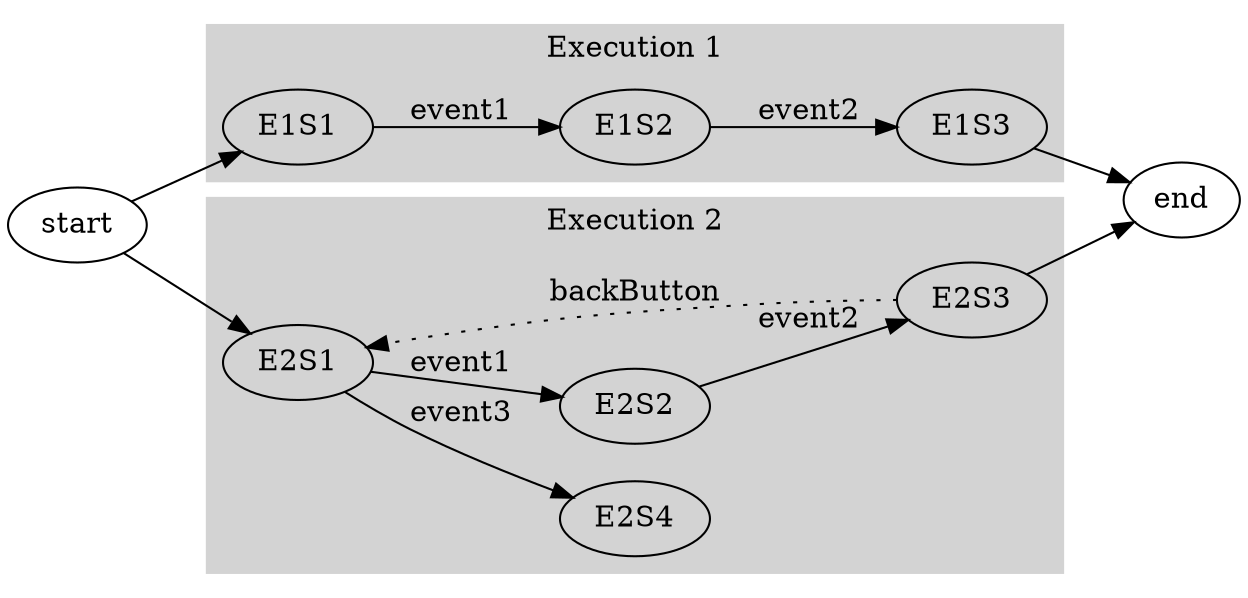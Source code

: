 digraph G {
	graph [layout=dot rankdir=LR]
	label=""
	subgraph cluster_0  {
		style=filled;
		color=lightgrey;
		label="Execution 1"
		E1S1 -> E1S2 [label="event1"]
		E1S2 -> E1S3 [label="event2"]
	}

	subgraph cluster_1  {
		style=filled;
		color=lightgrey;
		label="Execution 2"
		E2S1 -> E2S4 [label="event3"]
		E2S1 -> E2S2 [label="event1"]

		E2S3-> E2S1 [style="dotted", label="backButton"]
		E2S2 -> E2S3 [label="event2"]
	}

	{start} -> {E1S1 E2S1}
	{E2S3 E1S3} ->  end
}

